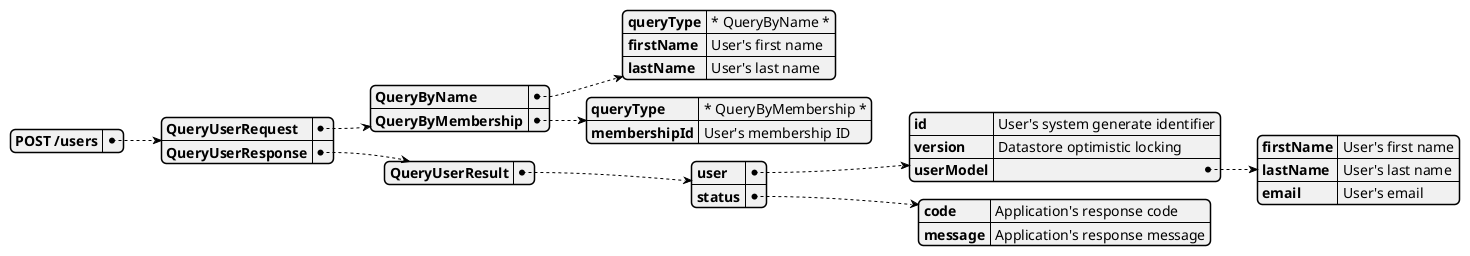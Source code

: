 @startyaml
!theme vibrant


POST /users:
  QueryUserRequest:
    QueryByName:
      queryType: "* QueryByName *"
      firstName: "User's first name"
      lastName: "User's last name"
    QueryByMembership:
      queryType: "* QueryByMembership *"
      membershipId: "User's membership ID"

  QueryUserResponse:
    QueryUserResult:
      user:
        id: "User's system generate identifier"
        version: "Datastore optimistic locking"
        userModel:
          firstName: "User's first name"
          lastName: "User's last name"
          email: "User's email"
      status:
        code: "Application's response code"
        message: "Application's response message"

  

@endyaml
